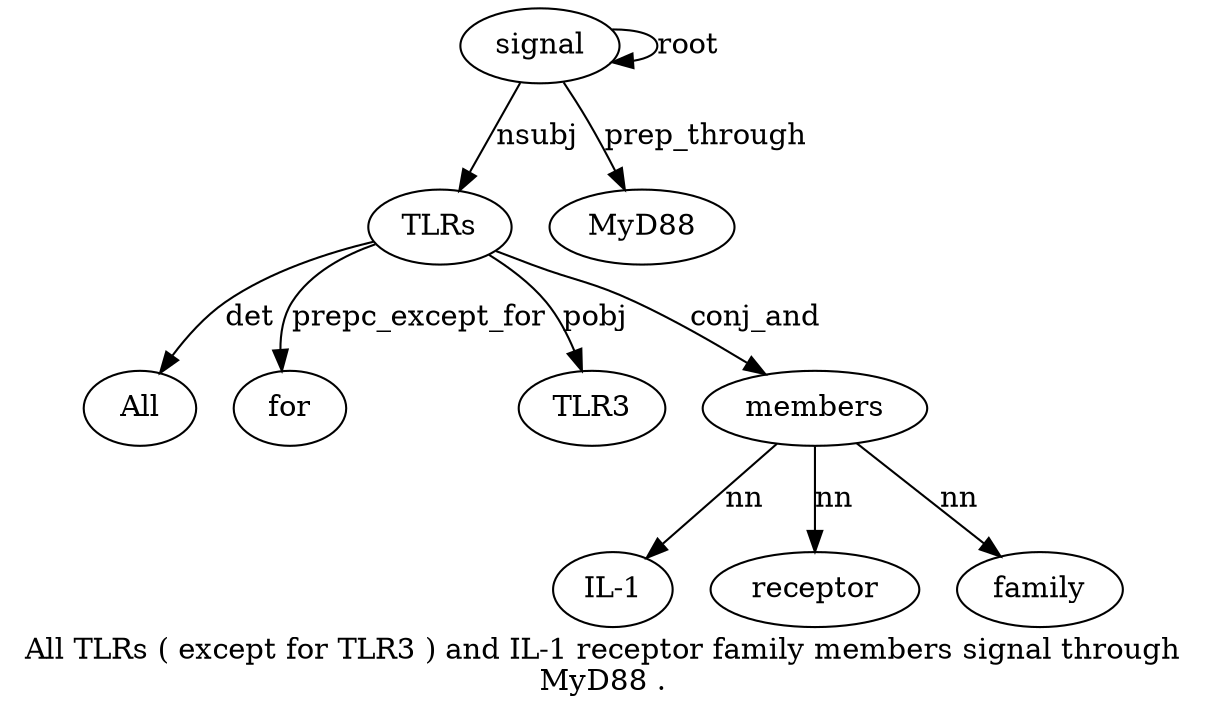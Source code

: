 digraph "All TLRs ( except for TLR3 ) and IL-1 receptor family members signal through MyD88 ." {
label="All TLRs ( except for TLR3 ) and IL-1 receptor family members signal through
MyD88 .";
TLRs2 [style=filled, fillcolor=white, label=TLRs];
All1 [style=filled, fillcolor=white, label=All];
TLRs2 -> All1  [label=det];
signal13 [style=filled, fillcolor=white, label=signal];
signal13 -> TLRs2  [label=nsubj];
for5 [style=filled, fillcolor=white, label=for];
TLRs2 -> for5  [label=prepc_except_for];
TLR36 [style=filled, fillcolor=white, label=TLR3];
TLRs2 -> TLR36  [label=pobj];
members12 [style=filled, fillcolor=white, label=members];
"IL-19" [style=filled, fillcolor=white, label="IL-1"];
members12 -> "IL-19"  [label=nn];
receptor10 [style=filled, fillcolor=white, label=receptor];
members12 -> receptor10  [label=nn];
family11 [style=filled, fillcolor=white, label=family];
members12 -> family11  [label=nn];
TLRs2 -> members12  [label=conj_and];
signal13 -> signal13  [label=root];
MyD8815 [style=filled, fillcolor=white, label=MyD88];
signal13 -> MyD8815  [label=prep_through];
}
